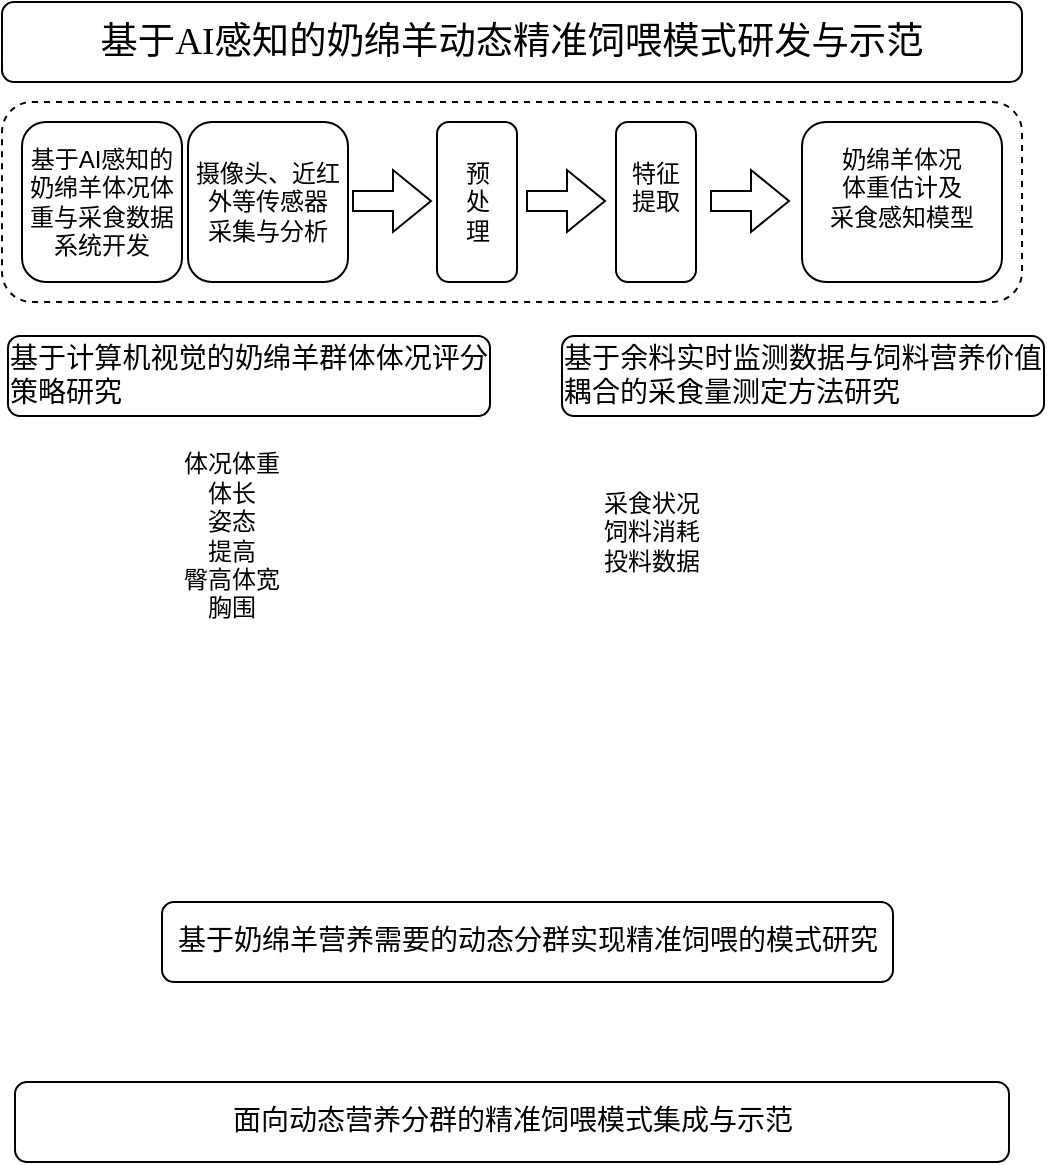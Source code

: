 <mxfile version="28.2.0">
  <diagram name="第 1 页" id="F09gpnXzHeWmiZ6hPY9C">
    <mxGraphModel dx="976" dy="629" grid="1" gridSize="10" guides="1" tooltips="1" connect="1" arrows="1" fold="1" page="1" pageScale="1" pageWidth="827" pageHeight="1169" math="0" shadow="0">
      <root>
        <mxCell id="0" />
        <mxCell id="1" parent="0" />
        <mxCell id="joFo4KZcXho3cn5Qakog-1" value="&lt;p style=&quot;margin: 0pt 0pt 0.0pt; text-align: justify; font-family: Calibri; font-size: 10.5pt;&quot; class=&quot;MsoNormal&quot;&gt;&lt;span style=&quot;font-family: 楷体; font-size: 14pt;&quot;&gt;&lt;font face=&quot;楷体&quot;&gt;基于&lt;/font&gt;&lt;font face=&quot;楷体&quot;&gt;AI感知的奶绵羊动态精准饲喂模式研发与示范&lt;/font&gt;&lt;/span&gt;&lt;/p&gt;" style="rounded=1;whiteSpace=wrap;html=1;" vertex="1" parent="1">
          <mxGeometry x="170" y="20" width="510" height="40" as="geometry" />
        </mxCell>
        <mxCell id="joFo4KZcXho3cn5Qakog-2" value="&lt;p style=&quot;margin: 0pt 0pt 0.0pt; text-align: justify; font-family: &amp;quot;Times New Roman&amp;quot;;&quot; class=&quot;MsoNormal&quot;&gt;&lt;span style=&quot;font-family: 宋体;&quot;&gt;&lt;font style=&quot;font-size: 14px;&quot;&gt;基于计算机视觉的奶绵羊群体&lt;/font&gt;&lt;/span&gt;&lt;span style=&quot;font-size: 14px; font-family: 宋体; background-color: transparent; color: light-dark(rgb(0, 0, 0), rgb(255, 255, 255));&quot;&gt;体况评分策略研究&lt;/span&gt;&lt;/p&gt;" style="rounded=1;whiteSpace=wrap;html=1;" vertex="1" parent="1">
          <mxGeometry x="173" y="187" width="241" height="40" as="geometry" />
        </mxCell>
        <mxCell id="joFo4KZcXho3cn5Qakog-3" value="&lt;p style=&quot;margin: 0pt 0pt 0.0pt; text-align: justify; font-family: &amp;quot;Times New Roman&amp;quot;;&quot; class=&quot;MsoNormal&quot;&gt;&lt;span style=&quot;font-family: 宋体;&quot;&gt;&lt;font style=&quot;font-size: 14px;&quot;&gt;基于余料实时监测数据与饲料营养价值耦合的采食量测定方法研究&lt;/font&gt;&lt;/span&gt;&lt;/p&gt;" style="rounded=1;whiteSpace=wrap;html=1;" vertex="1" parent="1">
          <mxGeometry x="450" y="187" width="241" height="40" as="geometry" />
        </mxCell>
        <mxCell id="joFo4KZcXho3cn5Qakog-4" value="&lt;p style=&quot;margin: 0pt 0pt 0.0pt; text-align: justify; font-family: &amp;quot;Times New Roman&amp;quot;;&quot; class=&quot;MsoNormal&quot;&gt;&lt;span style=&quot;font-family: 宋体;&quot;&gt;&lt;font style=&quot;font-size: 14px;&quot;&gt;基于奶绵羊营养需要的动态分群实现精准饲喂的模式研究&lt;/font&gt;&lt;/span&gt;&lt;/p&gt;" style="rounded=1;whiteSpace=wrap;html=1;" vertex="1" parent="1">
          <mxGeometry x="250" y="470" width="365.5" height="40" as="geometry" />
        </mxCell>
        <mxCell id="joFo4KZcXho3cn5Qakog-5" value="&lt;p style=&quot;margin: 0pt 0pt 0.0pt; text-align: justify; font-family: &amp;quot;Times New Roman&amp;quot;;&quot; class=&quot;MsoNormal&quot;&gt;&lt;span style=&quot;font-family: 宋体;&quot;&gt;&lt;font style=&quot;font-size: 14px;&quot;&gt;面向动态营养分群的精准饲喂模式集成与示范&lt;/font&gt;&lt;/span&gt;&lt;/p&gt;" style="rounded=1;whiteSpace=wrap;html=1;" vertex="1" parent="1">
          <mxGeometry x="176.5" y="560" width="497" height="40" as="geometry" />
        </mxCell>
        <mxCell id="joFo4KZcXho3cn5Qakog-6" value="采食状况&lt;div&gt;饲料消耗&lt;/div&gt;&lt;div&gt;投料数据&lt;br&gt;&lt;div&gt;&lt;br&gt;&lt;/div&gt;&lt;/div&gt;" style="rounded=0;whiteSpace=wrap;html=1;strokeColor=none;" vertex="1" parent="1">
          <mxGeometry x="450" y="247" width="90" height="90" as="geometry" />
        </mxCell>
        <mxCell id="joFo4KZcXho3cn5Qakog-8" value="&lt;div&gt;&lt;div&gt;体况体重&lt;/div&gt;&lt;/div&gt;&lt;div&gt;体长&lt;/div&gt;&lt;div&gt;姿态&lt;/div&gt;&lt;div&gt;提高&lt;/div&gt;&lt;div&gt;臀高体宽&lt;/div&gt;&lt;div&gt;胸围&lt;/div&gt;" style="rounded=0;whiteSpace=wrap;html=1;strokeColor=none;" vertex="1" parent="1">
          <mxGeometry x="240" y="237" width="90" height="100" as="geometry" />
        </mxCell>
        <mxCell id="joFo4KZcXho3cn5Qakog-9" value="" style="rounded=1;whiteSpace=wrap;html=1;dashed=1;" vertex="1" parent="1">
          <mxGeometry x="170" y="70" width="510" height="100" as="geometry" />
        </mxCell>
        <mxCell id="joFo4KZcXho3cn5Qakog-10" value="基于AI感知的奶绵羊体况体重与采食数据系统开发" style="rounded=1;whiteSpace=wrap;html=1;" vertex="1" parent="1">
          <mxGeometry x="180" y="80" width="80" height="80" as="geometry" />
        </mxCell>
        <mxCell id="joFo4KZcXho3cn5Qakog-11" value="摄像头、近红外等传感器&lt;br&gt;&lt;div&gt;采集&lt;span style=&quot;background-color: transparent; color: light-dark(rgb(0, 0, 0), rgb(255, 255, 255));&quot;&gt;与分析&lt;/span&gt;&lt;/div&gt;" style="rounded=1;whiteSpace=wrap;html=1;" vertex="1" parent="1">
          <mxGeometry x="263" y="80" width="80" height="80" as="geometry" />
        </mxCell>
        <mxCell id="joFo4KZcXho3cn5Qakog-12" value="预&lt;div&gt;处&lt;/div&gt;&lt;div&gt;理&lt;/div&gt;" style="rounded=1;whiteSpace=wrap;html=1;" vertex="1" parent="1">
          <mxGeometry x="387.5" y="80" width="40" height="80" as="geometry" />
        </mxCell>
        <mxCell id="joFo4KZcXho3cn5Qakog-13" value="特征&lt;div&gt;提取&lt;br&gt;&lt;div&gt;&lt;br&gt;&lt;/div&gt;&lt;/div&gt;" style="rounded=1;whiteSpace=wrap;html=1;flipH=0;flipV=0;horizontal=1;fontStyle=0;verticalAlign=middle;" vertex="1" parent="1">
          <mxGeometry x="477" y="80" width="40" height="80" as="geometry" />
        </mxCell>
        <mxCell id="joFo4KZcXho3cn5Qakog-14" value="&lt;span style=&quot;background-color: transparent; color: light-dark(rgb(0, 0, 0), rgb(255, 255, 255));&quot;&gt;奶绵羊&lt;/span&gt;&lt;span style=&quot;background-color: transparent; color: light-dark(rgb(0, 0, 0), rgb(255, 255, 255));&quot;&gt;体况&lt;/span&gt;&lt;div&gt;&lt;span style=&quot;background-color: transparent; color: light-dark(rgb(0, 0, 0), rgb(255, 255, 255));&quot;&gt;体重估计及&lt;/span&gt;&lt;/div&gt;&lt;div&gt;&lt;span style=&quot;background-color: transparent; color: light-dark(rgb(0, 0, 0), rgb(255, 255, 255));&quot;&gt;采食感知模型&lt;/span&gt;&lt;/div&gt;&lt;div&gt;&lt;div&gt;&lt;br&gt;&lt;/div&gt;&lt;/div&gt;" style="rounded=1;whiteSpace=wrap;html=1;flipH=0;flipV=0;horizontal=1;fontStyle=0;verticalAlign=middle;" vertex="1" parent="1">
          <mxGeometry x="570" y="80" width="100" height="80" as="geometry" />
        </mxCell>
        <mxCell id="joFo4KZcXho3cn5Qakog-23" value="" style="shape=flexArrow;endArrow=classic;html=1;rounded=0;" edge="1" parent="1">
          <mxGeometry width="50" height="50" relative="1" as="geometry">
            <mxPoint x="524" y="119.5" as="sourcePoint" />
            <mxPoint x="564" y="119.5" as="targetPoint" />
          </mxGeometry>
        </mxCell>
        <mxCell id="joFo4KZcXho3cn5Qakog-24" value="" style="shape=flexArrow;endArrow=classic;html=1;rounded=0;" edge="1" parent="1">
          <mxGeometry width="50" height="50" relative="1" as="geometry">
            <mxPoint x="432" y="119.5" as="sourcePoint" />
            <mxPoint x="472" y="119.5" as="targetPoint" />
          </mxGeometry>
        </mxCell>
        <mxCell id="joFo4KZcXho3cn5Qakog-25" value="" style="shape=flexArrow;endArrow=classic;html=1;rounded=0;" edge="1" parent="1">
          <mxGeometry width="50" height="50" relative="1" as="geometry">
            <mxPoint x="345" y="119.5" as="sourcePoint" />
            <mxPoint x="385" y="119.5" as="targetPoint" />
          </mxGeometry>
        </mxCell>
      </root>
    </mxGraphModel>
  </diagram>
</mxfile>
